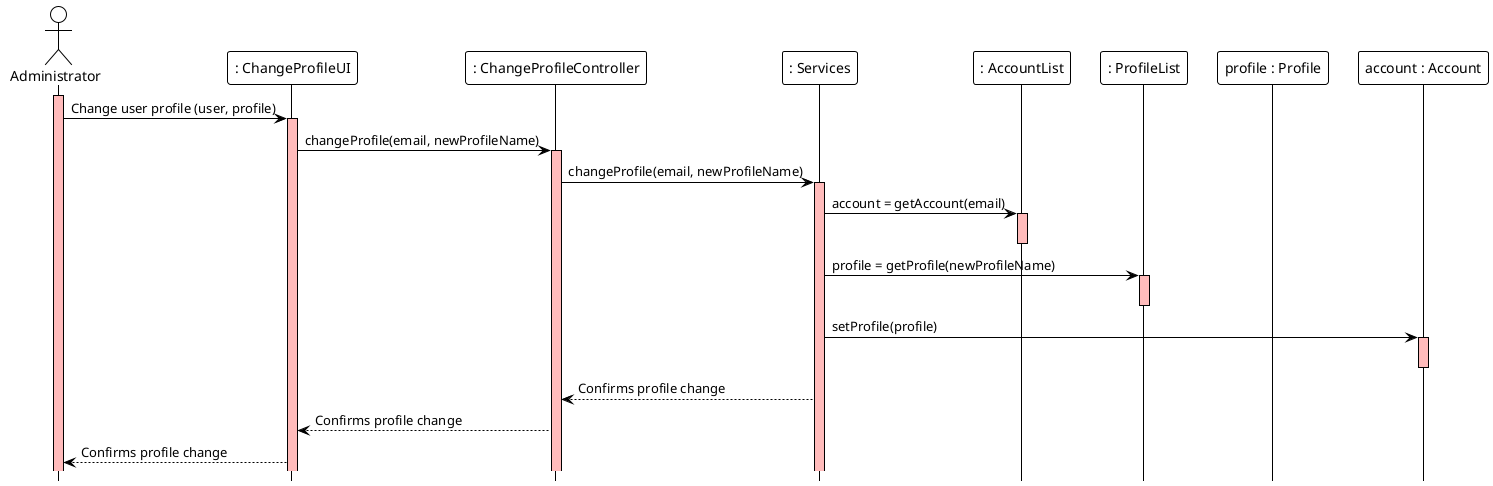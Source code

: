 @startuml
!theme plain
hide footbox

actor Administrator
participant ": ChangeProfileUI" as UI
participant ": ChangeProfileController" as Controller
participant ": Services" as Services
participant ": AccountList" as AccountList
participant ": ProfileList" as ProfileList
participant "profile : Profile" as Profile
participant "account : Account" as Account



activate Administrator #FFBBBB
Administrator -> UI : Change user profile (user, profile)
activate UI #FFBBBB
UI -> Controller : changeProfile(email, newProfileName)
activate Controller #FFBBBB
Controller -> Services : changeProfile(email, newProfileName)
activate Services #FFBBBB
Services -> AccountList : account = getAccount(email)
activate AccountList #FFBBBB
deactivate AccountList
Services -> ProfileList : profile = getProfile(newProfileName)
activate ProfileList #FFBBBB
deactivate ProfileList #FFBBBB
Services -> Account : setProfile(profile)
activate Account #FFBBBB
deactivate Account #FFBBBB

Services --> Controller : Confirms profile change
Controller --> UI : Confirms profile change
UI --> Administrator : Confirms profile change
@enduml